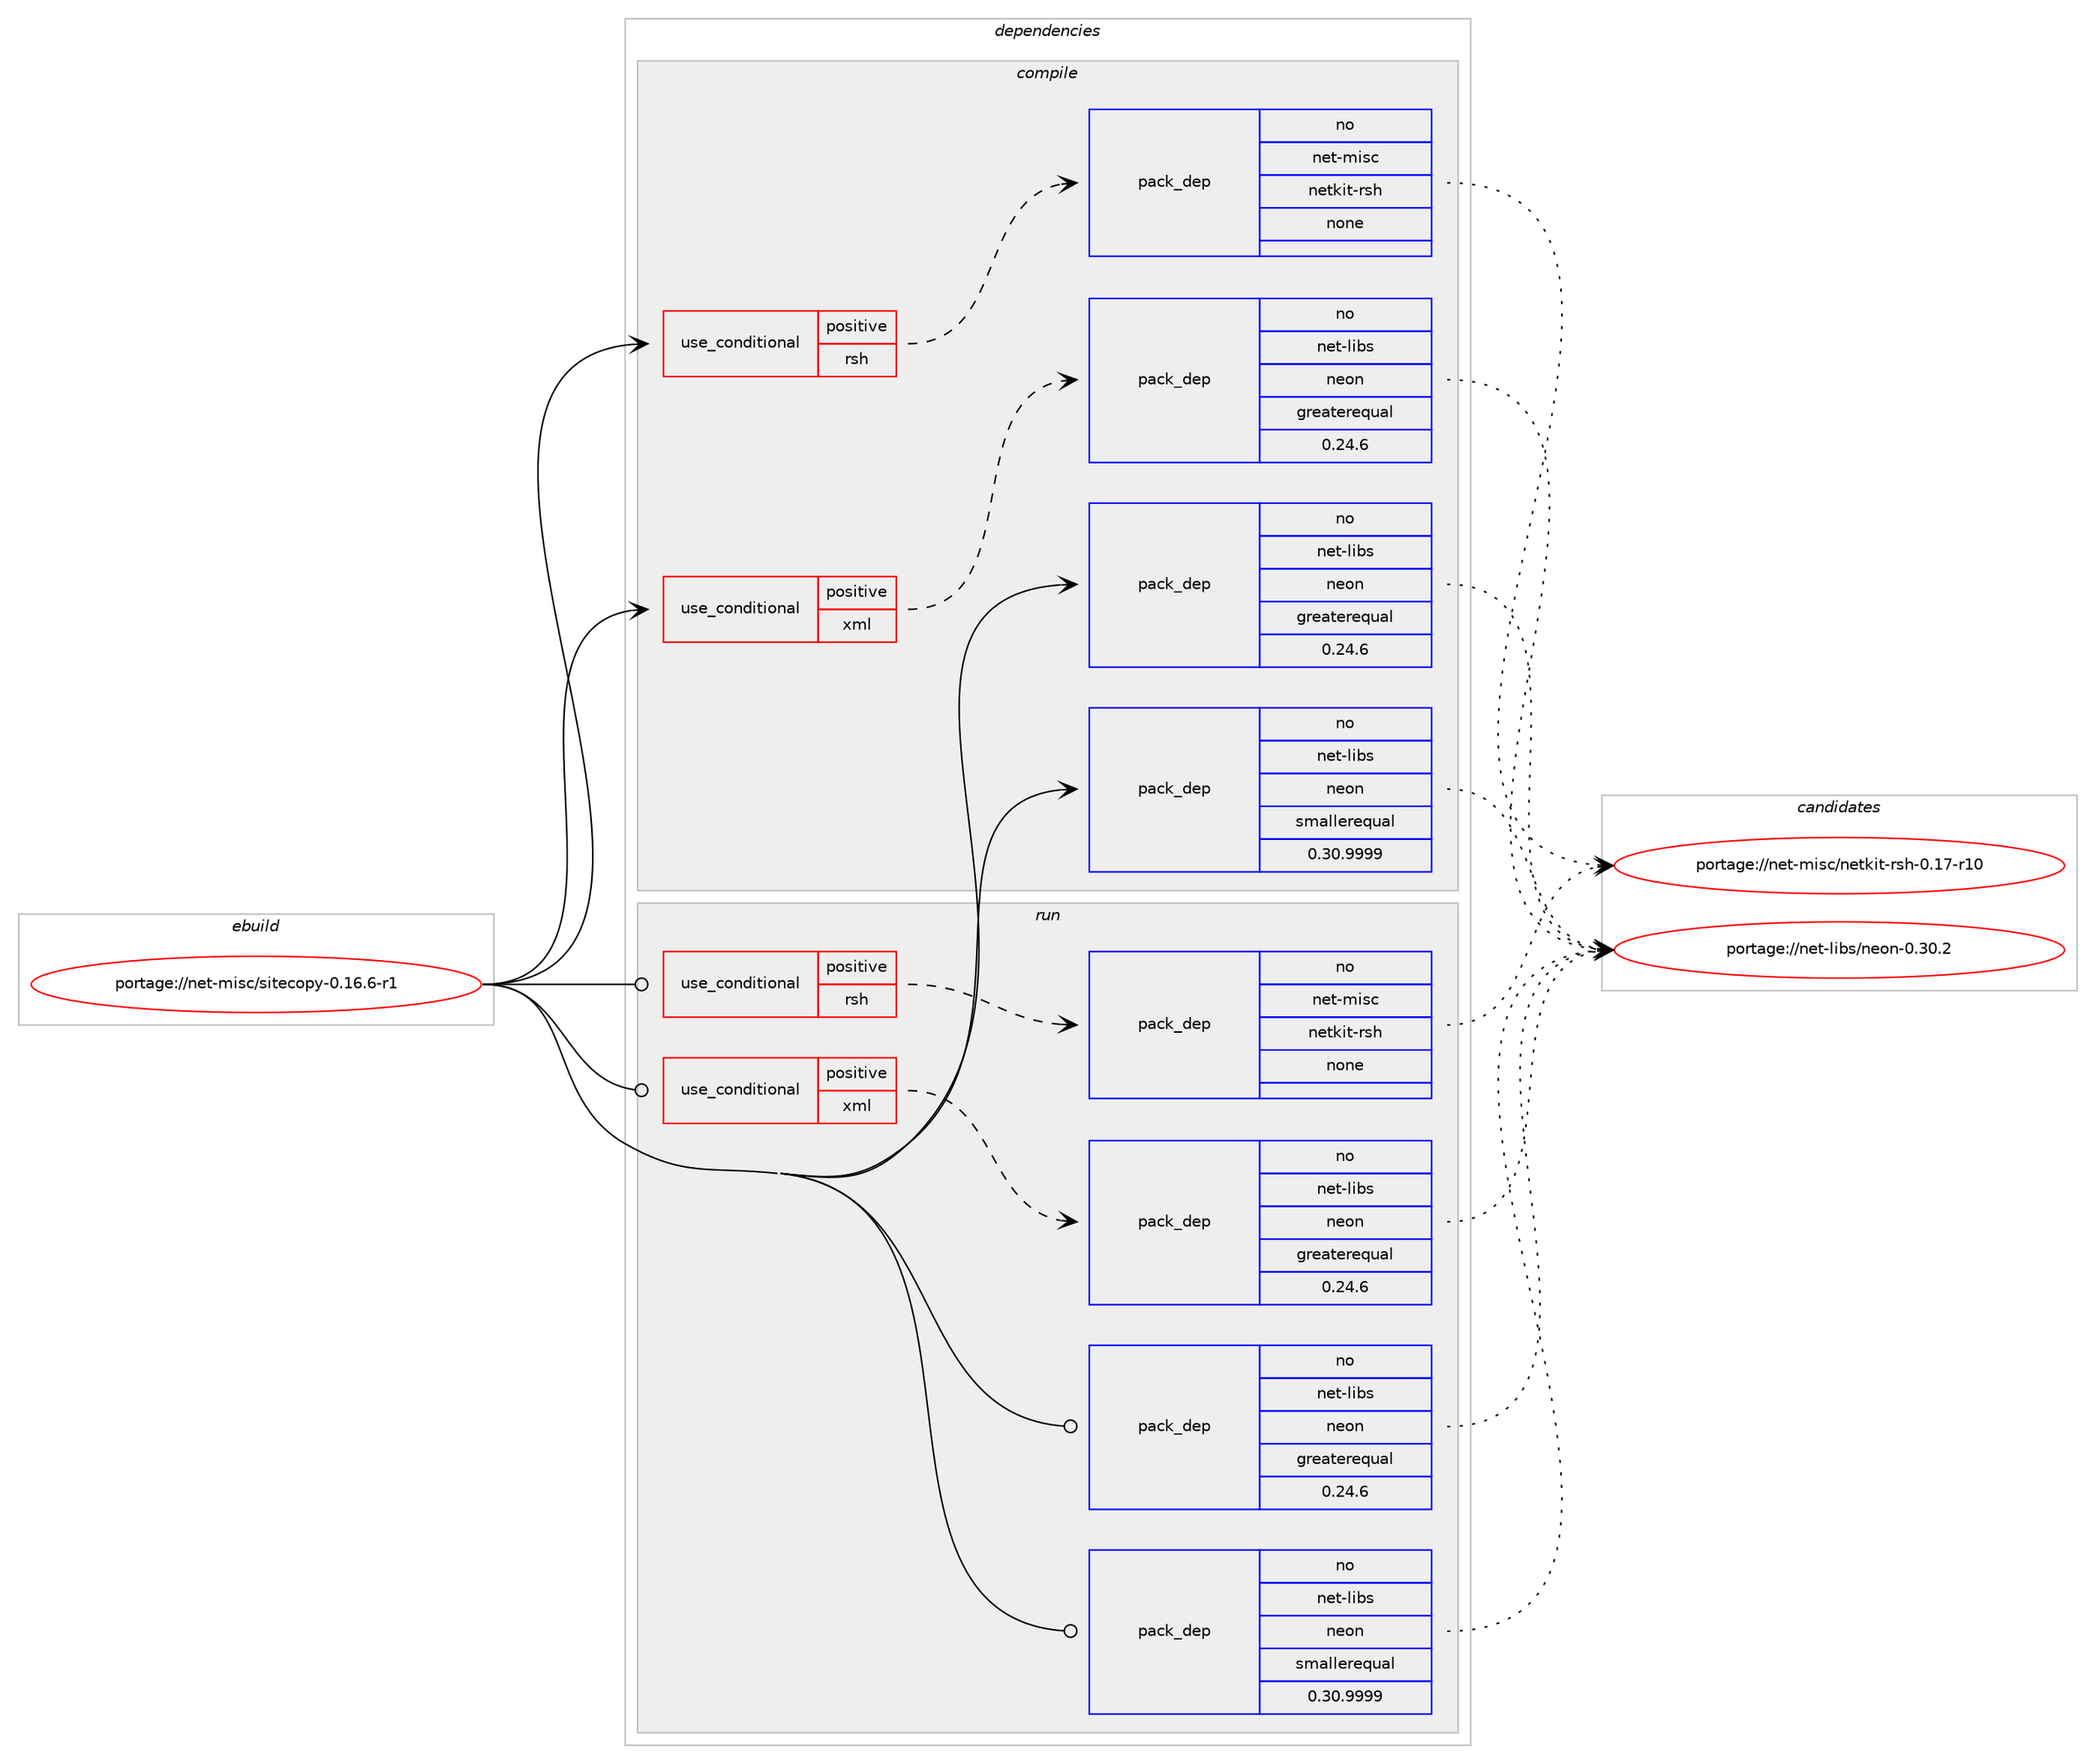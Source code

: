 digraph prolog {

# *************
# Graph options
# *************

newrank=true;
concentrate=true;
compound=true;
graph [rankdir=LR,fontname=Helvetica,fontsize=10,ranksep=1.5];#, ranksep=2.5, nodesep=0.2];
edge  [arrowhead=vee];
node  [fontname=Helvetica,fontsize=10];

# **********
# The ebuild
# **********

subgraph cluster_leftcol {
color=gray;
rank=same;
label=<<i>ebuild</i>>;
id [label="portage://net-misc/sitecopy-0.16.6-r1", color=red, width=4, href="../net-misc/sitecopy-0.16.6-r1.svg"];
}

# ****************
# The dependencies
# ****************

subgraph cluster_midcol {
color=gray;
label=<<i>dependencies</i>>;
subgraph cluster_compile {
fillcolor="#eeeeee";
style=filled;
label=<<i>compile</i>>;
subgraph cond14185 {
dependency70857 [label=<<TABLE BORDER="0" CELLBORDER="1" CELLSPACING="0" CELLPADDING="4"><TR><TD ROWSPAN="3" CELLPADDING="10">use_conditional</TD></TR><TR><TD>positive</TD></TR><TR><TD>rsh</TD></TR></TABLE>>, shape=none, color=red];
subgraph pack55271 {
dependency70858 [label=<<TABLE BORDER="0" CELLBORDER="1" CELLSPACING="0" CELLPADDING="4" WIDTH="220"><TR><TD ROWSPAN="6" CELLPADDING="30">pack_dep</TD></TR><TR><TD WIDTH="110">no</TD></TR><TR><TD>net-misc</TD></TR><TR><TD>netkit-rsh</TD></TR><TR><TD>none</TD></TR><TR><TD></TD></TR></TABLE>>, shape=none, color=blue];
}
dependency70857:e -> dependency70858:w [weight=20,style="dashed",arrowhead="vee"];
}
id:e -> dependency70857:w [weight=20,style="solid",arrowhead="vee"];
subgraph cond14186 {
dependency70859 [label=<<TABLE BORDER="0" CELLBORDER="1" CELLSPACING="0" CELLPADDING="4"><TR><TD ROWSPAN="3" CELLPADDING="10">use_conditional</TD></TR><TR><TD>positive</TD></TR><TR><TD>xml</TD></TR></TABLE>>, shape=none, color=red];
subgraph pack55272 {
dependency70860 [label=<<TABLE BORDER="0" CELLBORDER="1" CELLSPACING="0" CELLPADDING="4" WIDTH="220"><TR><TD ROWSPAN="6" CELLPADDING="30">pack_dep</TD></TR><TR><TD WIDTH="110">no</TD></TR><TR><TD>net-libs</TD></TR><TR><TD>neon</TD></TR><TR><TD>greaterequal</TD></TR><TR><TD>0.24.6</TD></TR></TABLE>>, shape=none, color=blue];
}
dependency70859:e -> dependency70860:w [weight=20,style="dashed",arrowhead="vee"];
}
id:e -> dependency70859:w [weight=20,style="solid",arrowhead="vee"];
subgraph pack55273 {
dependency70861 [label=<<TABLE BORDER="0" CELLBORDER="1" CELLSPACING="0" CELLPADDING="4" WIDTH="220"><TR><TD ROWSPAN="6" CELLPADDING="30">pack_dep</TD></TR><TR><TD WIDTH="110">no</TD></TR><TR><TD>net-libs</TD></TR><TR><TD>neon</TD></TR><TR><TD>greaterequal</TD></TR><TR><TD>0.24.6</TD></TR></TABLE>>, shape=none, color=blue];
}
id:e -> dependency70861:w [weight=20,style="solid",arrowhead="vee"];
subgraph pack55274 {
dependency70862 [label=<<TABLE BORDER="0" CELLBORDER="1" CELLSPACING="0" CELLPADDING="4" WIDTH="220"><TR><TD ROWSPAN="6" CELLPADDING="30">pack_dep</TD></TR><TR><TD WIDTH="110">no</TD></TR><TR><TD>net-libs</TD></TR><TR><TD>neon</TD></TR><TR><TD>smallerequal</TD></TR><TR><TD>0.30.9999</TD></TR></TABLE>>, shape=none, color=blue];
}
id:e -> dependency70862:w [weight=20,style="solid",arrowhead="vee"];
}
subgraph cluster_compileandrun {
fillcolor="#eeeeee";
style=filled;
label=<<i>compile and run</i>>;
}
subgraph cluster_run {
fillcolor="#eeeeee";
style=filled;
label=<<i>run</i>>;
subgraph cond14187 {
dependency70863 [label=<<TABLE BORDER="0" CELLBORDER="1" CELLSPACING="0" CELLPADDING="4"><TR><TD ROWSPAN="3" CELLPADDING="10">use_conditional</TD></TR><TR><TD>positive</TD></TR><TR><TD>rsh</TD></TR></TABLE>>, shape=none, color=red];
subgraph pack55275 {
dependency70864 [label=<<TABLE BORDER="0" CELLBORDER="1" CELLSPACING="0" CELLPADDING="4" WIDTH="220"><TR><TD ROWSPAN="6" CELLPADDING="30">pack_dep</TD></TR><TR><TD WIDTH="110">no</TD></TR><TR><TD>net-misc</TD></TR><TR><TD>netkit-rsh</TD></TR><TR><TD>none</TD></TR><TR><TD></TD></TR></TABLE>>, shape=none, color=blue];
}
dependency70863:e -> dependency70864:w [weight=20,style="dashed",arrowhead="vee"];
}
id:e -> dependency70863:w [weight=20,style="solid",arrowhead="odot"];
subgraph cond14188 {
dependency70865 [label=<<TABLE BORDER="0" CELLBORDER="1" CELLSPACING="0" CELLPADDING="4"><TR><TD ROWSPAN="3" CELLPADDING="10">use_conditional</TD></TR><TR><TD>positive</TD></TR><TR><TD>xml</TD></TR></TABLE>>, shape=none, color=red];
subgraph pack55276 {
dependency70866 [label=<<TABLE BORDER="0" CELLBORDER="1" CELLSPACING="0" CELLPADDING="4" WIDTH="220"><TR><TD ROWSPAN="6" CELLPADDING="30">pack_dep</TD></TR><TR><TD WIDTH="110">no</TD></TR><TR><TD>net-libs</TD></TR><TR><TD>neon</TD></TR><TR><TD>greaterequal</TD></TR><TR><TD>0.24.6</TD></TR></TABLE>>, shape=none, color=blue];
}
dependency70865:e -> dependency70866:w [weight=20,style="dashed",arrowhead="vee"];
}
id:e -> dependency70865:w [weight=20,style="solid",arrowhead="odot"];
subgraph pack55277 {
dependency70867 [label=<<TABLE BORDER="0" CELLBORDER="1" CELLSPACING="0" CELLPADDING="4" WIDTH="220"><TR><TD ROWSPAN="6" CELLPADDING="30">pack_dep</TD></TR><TR><TD WIDTH="110">no</TD></TR><TR><TD>net-libs</TD></TR><TR><TD>neon</TD></TR><TR><TD>greaterequal</TD></TR><TR><TD>0.24.6</TD></TR></TABLE>>, shape=none, color=blue];
}
id:e -> dependency70867:w [weight=20,style="solid",arrowhead="odot"];
subgraph pack55278 {
dependency70868 [label=<<TABLE BORDER="0" CELLBORDER="1" CELLSPACING="0" CELLPADDING="4" WIDTH="220"><TR><TD ROWSPAN="6" CELLPADDING="30">pack_dep</TD></TR><TR><TD WIDTH="110">no</TD></TR><TR><TD>net-libs</TD></TR><TR><TD>neon</TD></TR><TR><TD>smallerequal</TD></TR><TR><TD>0.30.9999</TD></TR></TABLE>>, shape=none, color=blue];
}
id:e -> dependency70868:w [weight=20,style="solid",arrowhead="odot"];
}
}

# **************
# The candidates
# **************

subgraph cluster_choices {
rank=same;
color=gray;
label=<<i>candidates</i>>;

subgraph choice55271 {
color=black;
nodesep=1;
choice110101116451091051159947110101116107105116451141151044548464955451144948 [label="portage://net-misc/netkit-rsh-0.17-r10", color=red, width=4,href="../net-misc/netkit-rsh-0.17-r10.svg"];
dependency70858:e -> choice110101116451091051159947110101116107105116451141151044548464955451144948:w [style=dotted,weight="100"];
}
subgraph choice55272 {
color=black;
nodesep=1;
choice11010111645108105981154711010111111045484651484650 [label="portage://net-libs/neon-0.30.2", color=red, width=4,href="../net-libs/neon-0.30.2.svg"];
dependency70860:e -> choice11010111645108105981154711010111111045484651484650:w [style=dotted,weight="100"];
}
subgraph choice55273 {
color=black;
nodesep=1;
choice11010111645108105981154711010111111045484651484650 [label="portage://net-libs/neon-0.30.2", color=red, width=4,href="../net-libs/neon-0.30.2.svg"];
dependency70861:e -> choice11010111645108105981154711010111111045484651484650:w [style=dotted,weight="100"];
}
subgraph choice55274 {
color=black;
nodesep=1;
choice11010111645108105981154711010111111045484651484650 [label="portage://net-libs/neon-0.30.2", color=red, width=4,href="../net-libs/neon-0.30.2.svg"];
dependency70862:e -> choice11010111645108105981154711010111111045484651484650:w [style=dotted,weight="100"];
}
subgraph choice55275 {
color=black;
nodesep=1;
choice110101116451091051159947110101116107105116451141151044548464955451144948 [label="portage://net-misc/netkit-rsh-0.17-r10", color=red, width=4,href="../net-misc/netkit-rsh-0.17-r10.svg"];
dependency70864:e -> choice110101116451091051159947110101116107105116451141151044548464955451144948:w [style=dotted,weight="100"];
}
subgraph choice55276 {
color=black;
nodesep=1;
choice11010111645108105981154711010111111045484651484650 [label="portage://net-libs/neon-0.30.2", color=red, width=4,href="../net-libs/neon-0.30.2.svg"];
dependency70866:e -> choice11010111645108105981154711010111111045484651484650:w [style=dotted,weight="100"];
}
subgraph choice55277 {
color=black;
nodesep=1;
choice11010111645108105981154711010111111045484651484650 [label="portage://net-libs/neon-0.30.2", color=red, width=4,href="../net-libs/neon-0.30.2.svg"];
dependency70867:e -> choice11010111645108105981154711010111111045484651484650:w [style=dotted,weight="100"];
}
subgraph choice55278 {
color=black;
nodesep=1;
choice11010111645108105981154711010111111045484651484650 [label="portage://net-libs/neon-0.30.2", color=red, width=4,href="../net-libs/neon-0.30.2.svg"];
dependency70868:e -> choice11010111645108105981154711010111111045484651484650:w [style=dotted,weight="100"];
}
}

}
